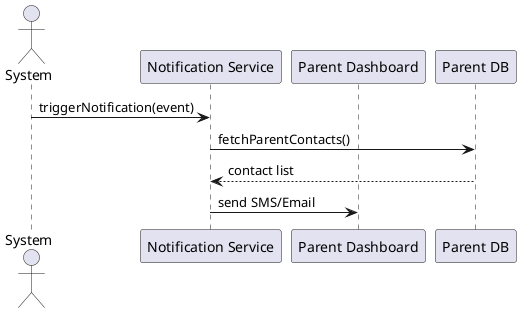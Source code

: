 @startuml
actor System
participant "Notification Service" as Service
participant "Parent Dashboard" as UI
participant "Parent DB" as DB

System -> Service : triggerNotification(event)
Service -> DB : fetchParentContacts()
DB --> Service : contact list
Service -> UI : send SMS/Email
@enduml
